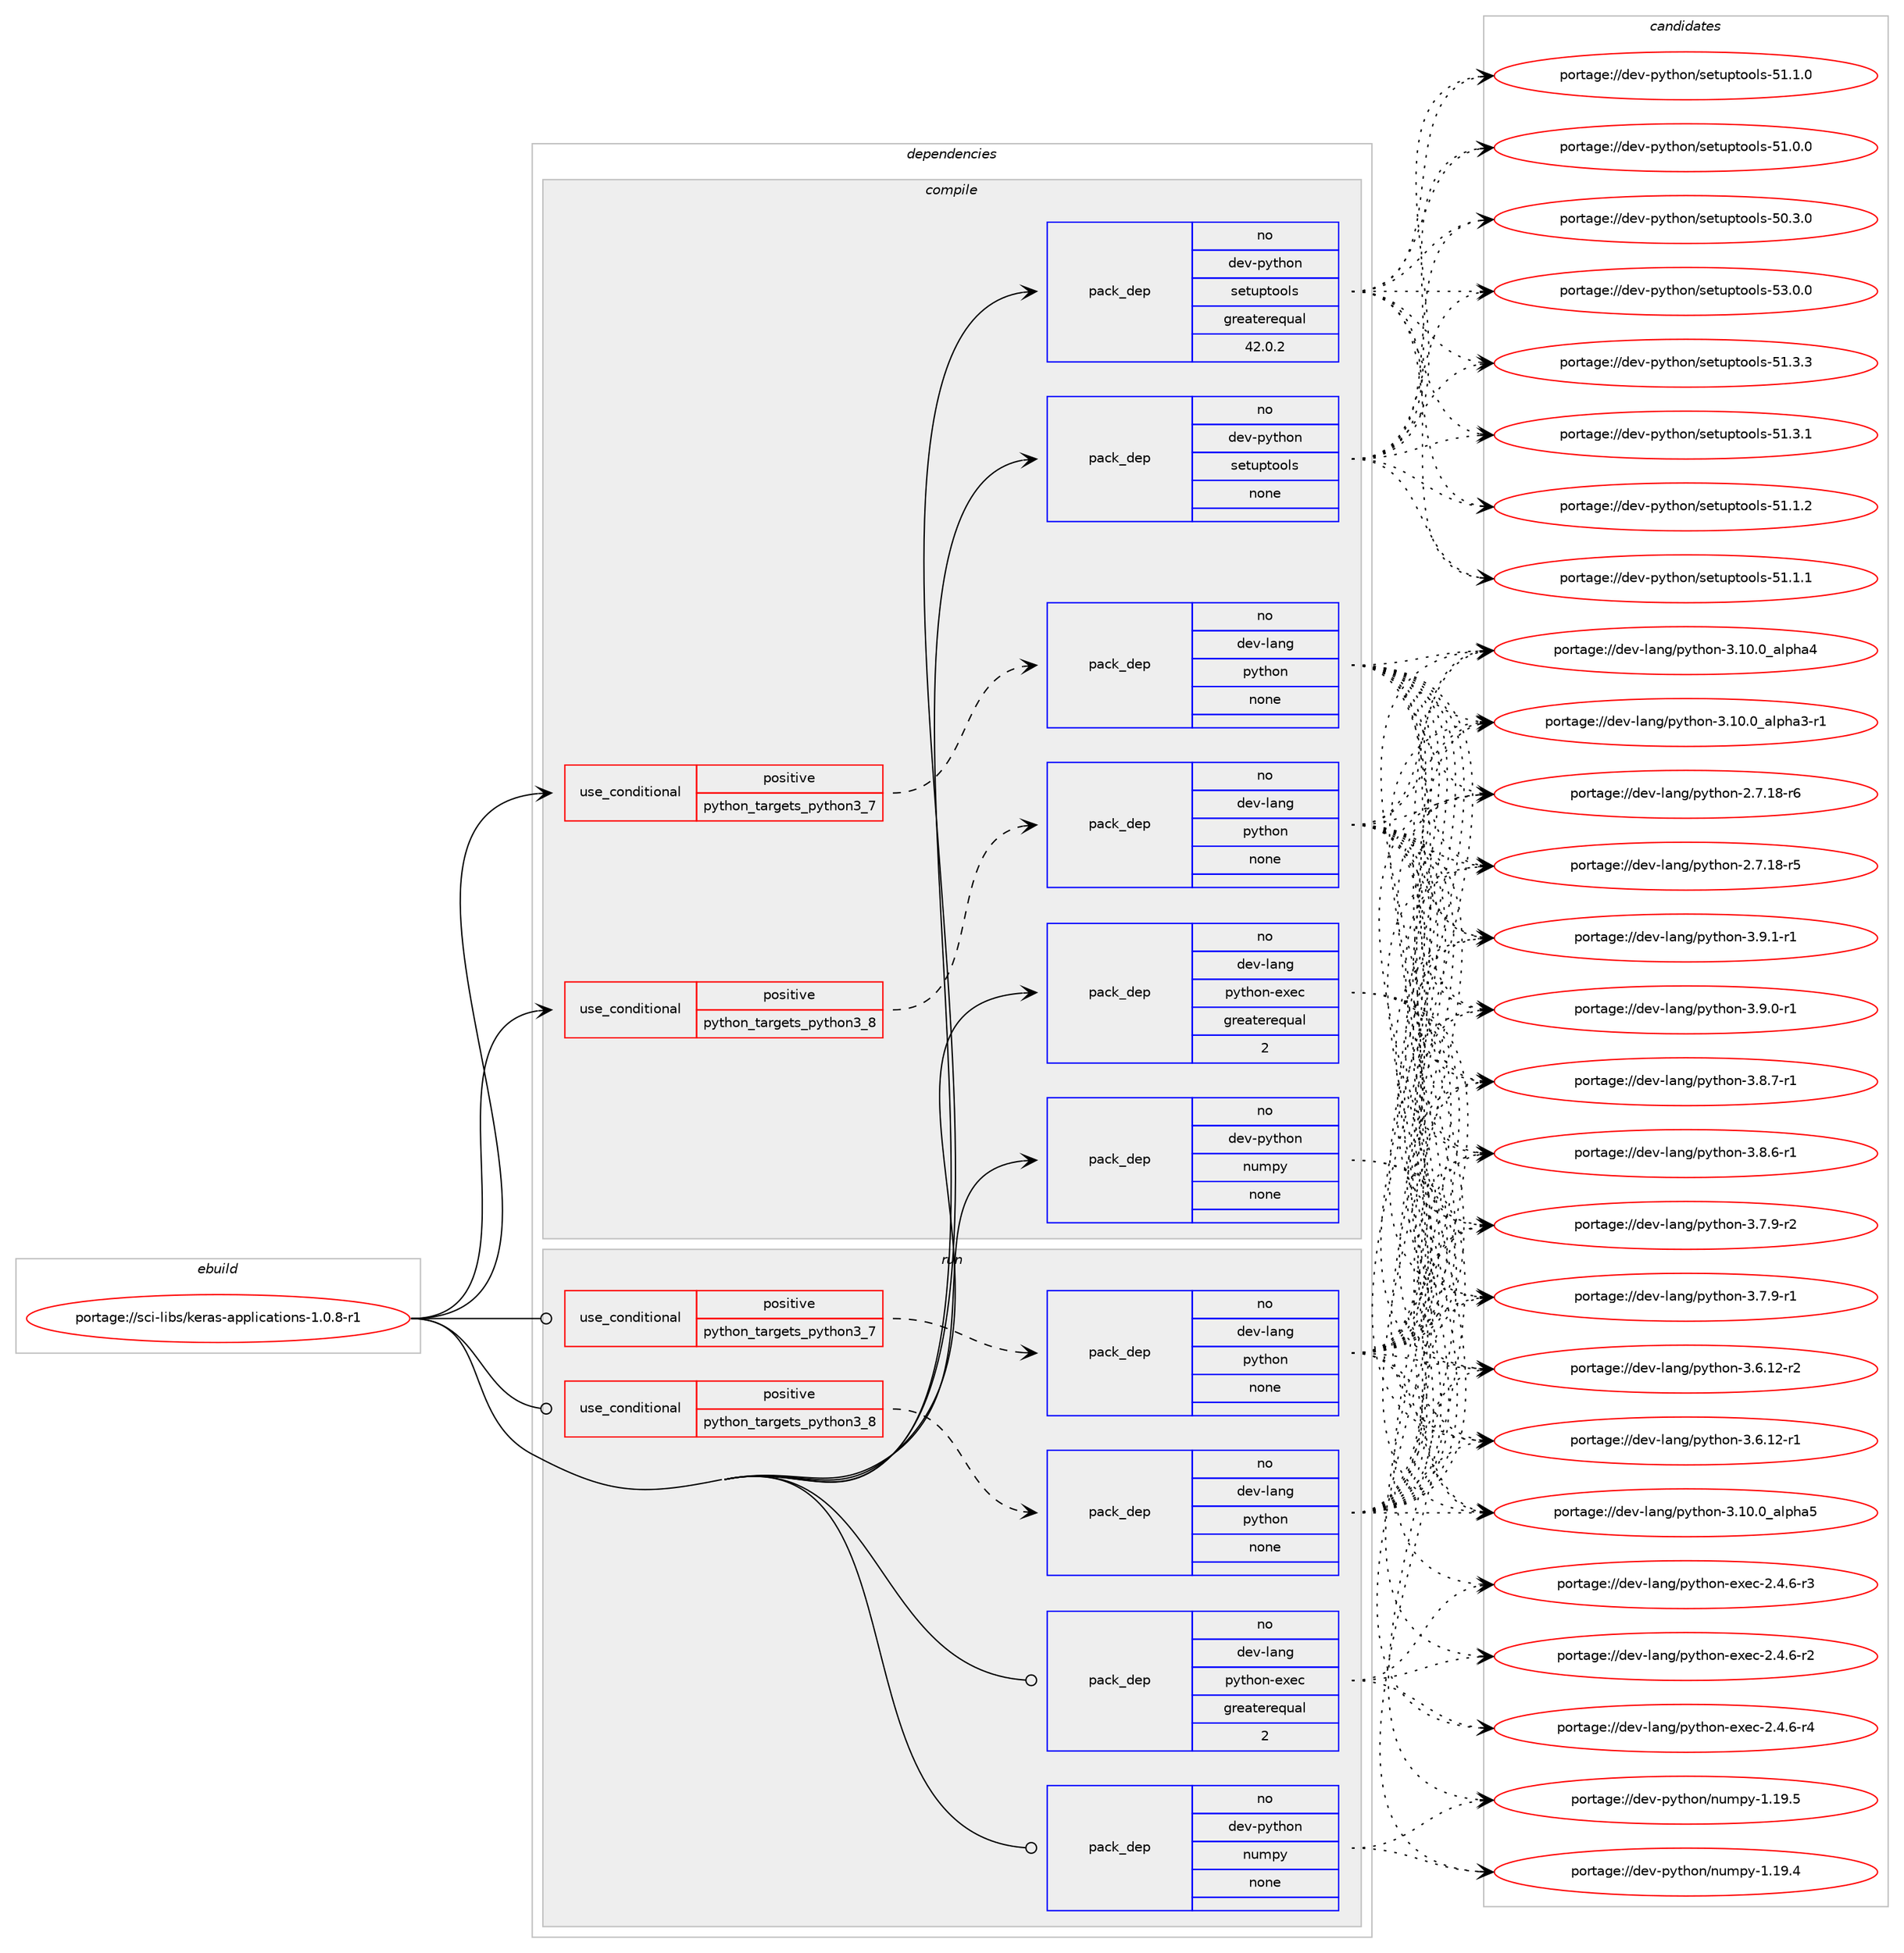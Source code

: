 digraph prolog {

# *************
# Graph options
# *************

newrank=true;
concentrate=true;
compound=true;
graph [rankdir=LR,fontname=Helvetica,fontsize=10,ranksep=1.5];#, ranksep=2.5, nodesep=0.2];
edge  [arrowhead=vee];
node  [fontname=Helvetica,fontsize=10];

# **********
# The ebuild
# **********

subgraph cluster_leftcol {
color=gray;
rank=same;
label=<<i>ebuild</i>>;
id [label="portage://sci-libs/keras-applications-1.0.8-r1", color=red, width=4, href="../sci-libs/keras-applications-1.0.8-r1.svg"];
}

# ****************
# The dependencies
# ****************

subgraph cluster_midcol {
color=gray;
label=<<i>dependencies</i>>;
subgraph cluster_compile {
fillcolor="#eeeeee";
style=filled;
label=<<i>compile</i>>;
subgraph cond5353 {
dependency17271 [label=<<TABLE BORDER="0" CELLBORDER="1" CELLSPACING="0" CELLPADDING="4"><TR><TD ROWSPAN="3" CELLPADDING="10">use_conditional</TD></TR><TR><TD>positive</TD></TR><TR><TD>python_targets_python3_7</TD></TR></TABLE>>, shape=none, color=red];
subgraph pack11790 {
dependency17272 [label=<<TABLE BORDER="0" CELLBORDER="1" CELLSPACING="0" CELLPADDING="4" WIDTH="220"><TR><TD ROWSPAN="6" CELLPADDING="30">pack_dep</TD></TR><TR><TD WIDTH="110">no</TD></TR><TR><TD>dev-lang</TD></TR><TR><TD>python</TD></TR><TR><TD>none</TD></TR><TR><TD></TD></TR></TABLE>>, shape=none, color=blue];
}
dependency17271:e -> dependency17272:w [weight=20,style="dashed",arrowhead="vee"];
}
id:e -> dependency17271:w [weight=20,style="solid",arrowhead="vee"];
subgraph cond5354 {
dependency17273 [label=<<TABLE BORDER="0" CELLBORDER="1" CELLSPACING="0" CELLPADDING="4"><TR><TD ROWSPAN="3" CELLPADDING="10">use_conditional</TD></TR><TR><TD>positive</TD></TR><TR><TD>python_targets_python3_8</TD></TR></TABLE>>, shape=none, color=red];
subgraph pack11791 {
dependency17274 [label=<<TABLE BORDER="0" CELLBORDER="1" CELLSPACING="0" CELLPADDING="4" WIDTH="220"><TR><TD ROWSPAN="6" CELLPADDING="30">pack_dep</TD></TR><TR><TD WIDTH="110">no</TD></TR><TR><TD>dev-lang</TD></TR><TR><TD>python</TD></TR><TR><TD>none</TD></TR><TR><TD></TD></TR></TABLE>>, shape=none, color=blue];
}
dependency17273:e -> dependency17274:w [weight=20,style="dashed",arrowhead="vee"];
}
id:e -> dependency17273:w [weight=20,style="solid",arrowhead="vee"];
subgraph pack11792 {
dependency17275 [label=<<TABLE BORDER="0" CELLBORDER="1" CELLSPACING="0" CELLPADDING="4" WIDTH="220"><TR><TD ROWSPAN="6" CELLPADDING="30">pack_dep</TD></TR><TR><TD WIDTH="110">no</TD></TR><TR><TD>dev-lang</TD></TR><TR><TD>python-exec</TD></TR><TR><TD>greaterequal</TD></TR><TR><TD>2</TD></TR></TABLE>>, shape=none, color=blue];
}
id:e -> dependency17275:w [weight=20,style="solid",arrowhead="vee"];
subgraph pack11793 {
dependency17276 [label=<<TABLE BORDER="0" CELLBORDER="1" CELLSPACING="0" CELLPADDING="4" WIDTH="220"><TR><TD ROWSPAN="6" CELLPADDING="30">pack_dep</TD></TR><TR><TD WIDTH="110">no</TD></TR><TR><TD>dev-python</TD></TR><TR><TD>numpy</TD></TR><TR><TD>none</TD></TR><TR><TD></TD></TR></TABLE>>, shape=none, color=blue];
}
id:e -> dependency17276:w [weight=20,style="solid",arrowhead="vee"];
subgraph pack11794 {
dependency17277 [label=<<TABLE BORDER="0" CELLBORDER="1" CELLSPACING="0" CELLPADDING="4" WIDTH="220"><TR><TD ROWSPAN="6" CELLPADDING="30">pack_dep</TD></TR><TR><TD WIDTH="110">no</TD></TR><TR><TD>dev-python</TD></TR><TR><TD>setuptools</TD></TR><TR><TD>greaterequal</TD></TR><TR><TD>42.0.2</TD></TR></TABLE>>, shape=none, color=blue];
}
id:e -> dependency17277:w [weight=20,style="solid",arrowhead="vee"];
subgraph pack11795 {
dependency17278 [label=<<TABLE BORDER="0" CELLBORDER="1" CELLSPACING="0" CELLPADDING="4" WIDTH="220"><TR><TD ROWSPAN="6" CELLPADDING="30">pack_dep</TD></TR><TR><TD WIDTH="110">no</TD></TR><TR><TD>dev-python</TD></TR><TR><TD>setuptools</TD></TR><TR><TD>none</TD></TR><TR><TD></TD></TR></TABLE>>, shape=none, color=blue];
}
id:e -> dependency17278:w [weight=20,style="solid",arrowhead="vee"];
}
subgraph cluster_compileandrun {
fillcolor="#eeeeee";
style=filled;
label=<<i>compile and run</i>>;
}
subgraph cluster_run {
fillcolor="#eeeeee";
style=filled;
label=<<i>run</i>>;
subgraph cond5355 {
dependency17279 [label=<<TABLE BORDER="0" CELLBORDER="1" CELLSPACING="0" CELLPADDING="4"><TR><TD ROWSPAN="3" CELLPADDING="10">use_conditional</TD></TR><TR><TD>positive</TD></TR><TR><TD>python_targets_python3_7</TD></TR></TABLE>>, shape=none, color=red];
subgraph pack11796 {
dependency17280 [label=<<TABLE BORDER="0" CELLBORDER="1" CELLSPACING="0" CELLPADDING="4" WIDTH="220"><TR><TD ROWSPAN="6" CELLPADDING="30">pack_dep</TD></TR><TR><TD WIDTH="110">no</TD></TR><TR><TD>dev-lang</TD></TR><TR><TD>python</TD></TR><TR><TD>none</TD></TR><TR><TD></TD></TR></TABLE>>, shape=none, color=blue];
}
dependency17279:e -> dependency17280:w [weight=20,style="dashed",arrowhead="vee"];
}
id:e -> dependency17279:w [weight=20,style="solid",arrowhead="odot"];
subgraph cond5356 {
dependency17281 [label=<<TABLE BORDER="0" CELLBORDER="1" CELLSPACING="0" CELLPADDING="4"><TR><TD ROWSPAN="3" CELLPADDING="10">use_conditional</TD></TR><TR><TD>positive</TD></TR><TR><TD>python_targets_python3_8</TD></TR></TABLE>>, shape=none, color=red];
subgraph pack11797 {
dependency17282 [label=<<TABLE BORDER="0" CELLBORDER="1" CELLSPACING="0" CELLPADDING="4" WIDTH="220"><TR><TD ROWSPAN="6" CELLPADDING="30">pack_dep</TD></TR><TR><TD WIDTH="110">no</TD></TR><TR><TD>dev-lang</TD></TR><TR><TD>python</TD></TR><TR><TD>none</TD></TR><TR><TD></TD></TR></TABLE>>, shape=none, color=blue];
}
dependency17281:e -> dependency17282:w [weight=20,style="dashed",arrowhead="vee"];
}
id:e -> dependency17281:w [weight=20,style="solid",arrowhead="odot"];
subgraph pack11798 {
dependency17283 [label=<<TABLE BORDER="0" CELLBORDER="1" CELLSPACING="0" CELLPADDING="4" WIDTH="220"><TR><TD ROWSPAN="6" CELLPADDING="30">pack_dep</TD></TR><TR><TD WIDTH="110">no</TD></TR><TR><TD>dev-lang</TD></TR><TR><TD>python-exec</TD></TR><TR><TD>greaterequal</TD></TR><TR><TD>2</TD></TR></TABLE>>, shape=none, color=blue];
}
id:e -> dependency17283:w [weight=20,style="solid",arrowhead="odot"];
subgraph pack11799 {
dependency17284 [label=<<TABLE BORDER="0" CELLBORDER="1" CELLSPACING="0" CELLPADDING="4" WIDTH="220"><TR><TD ROWSPAN="6" CELLPADDING="30">pack_dep</TD></TR><TR><TD WIDTH="110">no</TD></TR><TR><TD>dev-python</TD></TR><TR><TD>numpy</TD></TR><TR><TD>none</TD></TR><TR><TD></TD></TR></TABLE>>, shape=none, color=blue];
}
id:e -> dependency17284:w [weight=20,style="solid",arrowhead="odot"];
}
}

# **************
# The candidates
# **************

subgraph cluster_choices {
rank=same;
color=gray;
label=<<i>candidates</i>>;

subgraph choice11790 {
color=black;
nodesep=1;
choice1001011184510897110103471121211161041111104551465746494511449 [label="portage://dev-lang/python-3.9.1-r1", color=red, width=4,href="../dev-lang/python-3.9.1-r1.svg"];
choice1001011184510897110103471121211161041111104551465746484511449 [label="portage://dev-lang/python-3.9.0-r1", color=red, width=4,href="../dev-lang/python-3.9.0-r1.svg"];
choice1001011184510897110103471121211161041111104551465646554511449 [label="portage://dev-lang/python-3.8.7-r1", color=red, width=4,href="../dev-lang/python-3.8.7-r1.svg"];
choice1001011184510897110103471121211161041111104551465646544511449 [label="portage://dev-lang/python-3.8.6-r1", color=red, width=4,href="../dev-lang/python-3.8.6-r1.svg"];
choice1001011184510897110103471121211161041111104551465546574511450 [label="portage://dev-lang/python-3.7.9-r2", color=red, width=4,href="../dev-lang/python-3.7.9-r2.svg"];
choice1001011184510897110103471121211161041111104551465546574511449 [label="portage://dev-lang/python-3.7.9-r1", color=red, width=4,href="../dev-lang/python-3.7.9-r1.svg"];
choice100101118451089711010347112121116104111110455146544649504511450 [label="portage://dev-lang/python-3.6.12-r2", color=red, width=4,href="../dev-lang/python-3.6.12-r2.svg"];
choice100101118451089711010347112121116104111110455146544649504511449 [label="portage://dev-lang/python-3.6.12-r1", color=red, width=4,href="../dev-lang/python-3.6.12-r1.svg"];
choice1001011184510897110103471121211161041111104551464948464895971081121049753 [label="portage://dev-lang/python-3.10.0_alpha5", color=red, width=4,href="../dev-lang/python-3.10.0_alpha5.svg"];
choice1001011184510897110103471121211161041111104551464948464895971081121049752 [label="portage://dev-lang/python-3.10.0_alpha4", color=red, width=4,href="../dev-lang/python-3.10.0_alpha4.svg"];
choice10010111845108971101034711212111610411111045514649484648959710811210497514511449 [label="portage://dev-lang/python-3.10.0_alpha3-r1", color=red, width=4,href="../dev-lang/python-3.10.0_alpha3-r1.svg"];
choice100101118451089711010347112121116104111110455046554649564511454 [label="portage://dev-lang/python-2.7.18-r6", color=red, width=4,href="../dev-lang/python-2.7.18-r6.svg"];
choice100101118451089711010347112121116104111110455046554649564511453 [label="portage://dev-lang/python-2.7.18-r5", color=red, width=4,href="../dev-lang/python-2.7.18-r5.svg"];
dependency17272:e -> choice1001011184510897110103471121211161041111104551465746494511449:w [style=dotted,weight="100"];
dependency17272:e -> choice1001011184510897110103471121211161041111104551465746484511449:w [style=dotted,weight="100"];
dependency17272:e -> choice1001011184510897110103471121211161041111104551465646554511449:w [style=dotted,weight="100"];
dependency17272:e -> choice1001011184510897110103471121211161041111104551465646544511449:w [style=dotted,weight="100"];
dependency17272:e -> choice1001011184510897110103471121211161041111104551465546574511450:w [style=dotted,weight="100"];
dependency17272:e -> choice1001011184510897110103471121211161041111104551465546574511449:w [style=dotted,weight="100"];
dependency17272:e -> choice100101118451089711010347112121116104111110455146544649504511450:w [style=dotted,weight="100"];
dependency17272:e -> choice100101118451089711010347112121116104111110455146544649504511449:w [style=dotted,weight="100"];
dependency17272:e -> choice1001011184510897110103471121211161041111104551464948464895971081121049753:w [style=dotted,weight="100"];
dependency17272:e -> choice1001011184510897110103471121211161041111104551464948464895971081121049752:w [style=dotted,weight="100"];
dependency17272:e -> choice10010111845108971101034711212111610411111045514649484648959710811210497514511449:w [style=dotted,weight="100"];
dependency17272:e -> choice100101118451089711010347112121116104111110455046554649564511454:w [style=dotted,weight="100"];
dependency17272:e -> choice100101118451089711010347112121116104111110455046554649564511453:w [style=dotted,weight="100"];
}
subgraph choice11791 {
color=black;
nodesep=1;
choice1001011184510897110103471121211161041111104551465746494511449 [label="portage://dev-lang/python-3.9.1-r1", color=red, width=4,href="../dev-lang/python-3.9.1-r1.svg"];
choice1001011184510897110103471121211161041111104551465746484511449 [label="portage://dev-lang/python-3.9.0-r1", color=red, width=4,href="../dev-lang/python-3.9.0-r1.svg"];
choice1001011184510897110103471121211161041111104551465646554511449 [label="portage://dev-lang/python-3.8.7-r1", color=red, width=4,href="../dev-lang/python-3.8.7-r1.svg"];
choice1001011184510897110103471121211161041111104551465646544511449 [label="portage://dev-lang/python-3.8.6-r1", color=red, width=4,href="../dev-lang/python-3.8.6-r1.svg"];
choice1001011184510897110103471121211161041111104551465546574511450 [label="portage://dev-lang/python-3.7.9-r2", color=red, width=4,href="../dev-lang/python-3.7.9-r2.svg"];
choice1001011184510897110103471121211161041111104551465546574511449 [label="portage://dev-lang/python-3.7.9-r1", color=red, width=4,href="../dev-lang/python-3.7.9-r1.svg"];
choice100101118451089711010347112121116104111110455146544649504511450 [label="portage://dev-lang/python-3.6.12-r2", color=red, width=4,href="../dev-lang/python-3.6.12-r2.svg"];
choice100101118451089711010347112121116104111110455146544649504511449 [label="portage://dev-lang/python-3.6.12-r1", color=red, width=4,href="../dev-lang/python-3.6.12-r1.svg"];
choice1001011184510897110103471121211161041111104551464948464895971081121049753 [label="portage://dev-lang/python-3.10.0_alpha5", color=red, width=4,href="../dev-lang/python-3.10.0_alpha5.svg"];
choice1001011184510897110103471121211161041111104551464948464895971081121049752 [label="portage://dev-lang/python-3.10.0_alpha4", color=red, width=4,href="../dev-lang/python-3.10.0_alpha4.svg"];
choice10010111845108971101034711212111610411111045514649484648959710811210497514511449 [label="portage://dev-lang/python-3.10.0_alpha3-r1", color=red, width=4,href="../dev-lang/python-3.10.0_alpha3-r1.svg"];
choice100101118451089711010347112121116104111110455046554649564511454 [label="portage://dev-lang/python-2.7.18-r6", color=red, width=4,href="../dev-lang/python-2.7.18-r6.svg"];
choice100101118451089711010347112121116104111110455046554649564511453 [label="portage://dev-lang/python-2.7.18-r5", color=red, width=4,href="../dev-lang/python-2.7.18-r5.svg"];
dependency17274:e -> choice1001011184510897110103471121211161041111104551465746494511449:w [style=dotted,weight="100"];
dependency17274:e -> choice1001011184510897110103471121211161041111104551465746484511449:w [style=dotted,weight="100"];
dependency17274:e -> choice1001011184510897110103471121211161041111104551465646554511449:w [style=dotted,weight="100"];
dependency17274:e -> choice1001011184510897110103471121211161041111104551465646544511449:w [style=dotted,weight="100"];
dependency17274:e -> choice1001011184510897110103471121211161041111104551465546574511450:w [style=dotted,weight="100"];
dependency17274:e -> choice1001011184510897110103471121211161041111104551465546574511449:w [style=dotted,weight="100"];
dependency17274:e -> choice100101118451089711010347112121116104111110455146544649504511450:w [style=dotted,weight="100"];
dependency17274:e -> choice100101118451089711010347112121116104111110455146544649504511449:w [style=dotted,weight="100"];
dependency17274:e -> choice1001011184510897110103471121211161041111104551464948464895971081121049753:w [style=dotted,weight="100"];
dependency17274:e -> choice1001011184510897110103471121211161041111104551464948464895971081121049752:w [style=dotted,weight="100"];
dependency17274:e -> choice10010111845108971101034711212111610411111045514649484648959710811210497514511449:w [style=dotted,weight="100"];
dependency17274:e -> choice100101118451089711010347112121116104111110455046554649564511454:w [style=dotted,weight="100"];
dependency17274:e -> choice100101118451089711010347112121116104111110455046554649564511453:w [style=dotted,weight="100"];
}
subgraph choice11792 {
color=black;
nodesep=1;
choice10010111845108971101034711212111610411111045101120101994550465246544511452 [label="portage://dev-lang/python-exec-2.4.6-r4", color=red, width=4,href="../dev-lang/python-exec-2.4.6-r4.svg"];
choice10010111845108971101034711212111610411111045101120101994550465246544511451 [label="portage://dev-lang/python-exec-2.4.6-r3", color=red, width=4,href="../dev-lang/python-exec-2.4.6-r3.svg"];
choice10010111845108971101034711212111610411111045101120101994550465246544511450 [label="portage://dev-lang/python-exec-2.4.6-r2", color=red, width=4,href="../dev-lang/python-exec-2.4.6-r2.svg"];
dependency17275:e -> choice10010111845108971101034711212111610411111045101120101994550465246544511452:w [style=dotted,weight="100"];
dependency17275:e -> choice10010111845108971101034711212111610411111045101120101994550465246544511451:w [style=dotted,weight="100"];
dependency17275:e -> choice10010111845108971101034711212111610411111045101120101994550465246544511450:w [style=dotted,weight="100"];
}
subgraph choice11793 {
color=black;
nodesep=1;
choice100101118451121211161041111104711011710911212145494649574653 [label="portage://dev-python/numpy-1.19.5", color=red, width=4,href="../dev-python/numpy-1.19.5.svg"];
choice100101118451121211161041111104711011710911212145494649574652 [label="portage://dev-python/numpy-1.19.4", color=red, width=4,href="../dev-python/numpy-1.19.4.svg"];
dependency17276:e -> choice100101118451121211161041111104711011710911212145494649574653:w [style=dotted,weight="100"];
dependency17276:e -> choice100101118451121211161041111104711011710911212145494649574652:w [style=dotted,weight="100"];
}
subgraph choice11794 {
color=black;
nodesep=1;
choice100101118451121211161041111104711510111611711211611111110811545535146484648 [label="portage://dev-python/setuptools-53.0.0", color=red, width=4,href="../dev-python/setuptools-53.0.0.svg"];
choice100101118451121211161041111104711510111611711211611111110811545534946514651 [label="portage://dev-python/setuptools-51.3.3", color=red, width=4,href="../dev-python/setuptools-51.3.3.svg"];
choice100101118451121211161041111104711510111611711211611111110811545534946514649 [label="portage://dev-python/setuptools-51.3.1", color=red, width=4,href="../dev-python/setuptools-51.3.1.svg"];
choice100101118451121211161041111104711510111611711211611111110811545534946494650 [label="portage://dev-python/setuptools-51.1.2", color=red, width=4,href="../dev-python/setuptools-51.1.2.svg"];
choice100101118451121211161041111104711510111611711211611111110811545534946494649 [label="portage://dev-python/setuptools-51.1.1", color=red, width=4,href="../dev-python/setuptools-51.1.1.svg"];
choice100101118451121211161041111104711510111611711211611111110811545534946494648 [label="portage://dev-python/setuptools-51.1.0", color=red, width=4,href="../dev-python/setuptools-51.1.0.svg"];
choice100101118451121211161041111104711510111611711211611111110811545534946484648 [label="portage://dev-python/setuptools-51.0.0", color=red, width=4,href="../dev-python/setuptools-51.0.0.svg"];
choice100101118451121211161041111104711510111611711211611111110811545534846514648 [label="portage://dev-python/setuptools-50.3.0", color=red, width=4,href="../dev-python/setuptools-50.3.0.svg"];
dependency17277:e -> choice100101118451121211161041111104711510111611711211611111110811545535146484648:w [style=dotted,weight="100"];
dependency17277:e -> choice100101118451121211161041111104711510111611711211611111110811545534946514651:w [style=dotted,weight="100"];
dependency17277:e -> choice100101118451121211161041111104711510111611711211611111110811545534946514649:w [style=dotted,weight="100"];
dependency17277:e -> choice100101118451121211161041111104711510111611711211611111110811545534946494650:w [style=dotted,weight="100"];
dependency17277:e -> choice100101118451121211161041111104711510111611711211611111110811545534946494649:w [style=dotted,weight="100"];
dependency17277:e -> choice100101118451121211161041111104711510111611711211611111110811545534946494648:w [style=dotted,weight="100"];
dependency17277:e -> choice100101118451121211161041111104711510111611711211611111110811545534946484648:w [style=dotted,weight="100"];
dependency17277:e -> choice100101118451121211161041111104711510111611711211611111110811545534846514648:w [style=dotted,weight="100"];
}
subgraph choice11795 {
color=black;
nodesep=1;
choice100101118451121211161041111104711510111611711211611111110811545535146484648 [label="portage://dev-python/setuptools-53.0.0", color=red, width=4,href="../dev-python/setuptools-53.0.0.svg"];
choice100101118451121211161041111104711510111611711211611111110811545534946514651 [label="portage://dev-python/setuptools-51.3.3", color=red, width=4,href="../dev-python/setuptools-51.3.3.svg"];
choice100101118451121211161041111104711510111611711211611111110811545534946514649 [label="portage://dev-python/setuptools-51.3.1", color=red, width=4,href="../dev-python/setuptools-51.3.1.svg"];
choice100101118451121211161041111104711510111611711211611111110811545534946494650 [label="portage://dev-python/setuptools-51.1.2", color=red, width=4,href="../dev-python/setuptools-51.1.2.svg"];
choice100101118451121211161041111104711510111611711211611111110811545534946494649 [label="portage://dev-python/setuptools-51.1.1", color=red, width=4,href="../dev-python/setuptools-51.1.1.svg"];
choice100101118451121211161041111104711510111611711211611111110811545534946494648 [label="portage://dev-python/setuptools-51.1.0", color=red, width=4,href="../dev-python/setuptools-51.1.0.svg"];
choice100101118451121211161041111104711510111611711211611111110811545534946484648 [label="portage://dev-python/setuptools-51.0.0", color=red, width=4,href="../dev-python/setuptools-51.0.0.svg"];
choice100101118451121211161041111104711510111611711211611111110811545534846514648 [label="portage://dev-python/setuptools-50.3.0", color=red, width=4,href="../dev-python/setuptools-50.3.0.svg"];
dependency17278:e -> choice100101118451121211161041111104711510111611711211611111110811545535146484648:w [style=dotted,weight="100"];
dependency17278:e -> choice100101118451121211161041111104711510111611711211611111110811545534946514651:w [style=dotted,weight="100"];
dependency17278:e -> choice100101118451121211161041111104711510111611711211611111110811545534946514649:w [style=dotted,weight="100"];
dependency17278:e -> choice100101118451121211161041111104711510111611711211611111110811545534946494650:w [style=dotted,weight="100"];
dependency17278:e -> choice100101118451121211161041111104711510111611711211611111110811545534946494649:w [style=dotted,weight="100"];
dependency17278:e -> choice100101118451121211161041111104711510111611711211611111110811545534946494648:w [style=dotted,weight="100"];
dependency17278:e -> choice100101118451121211161041111104711510111611711211611111110811545534946484648:w [style=dotted,weight="100"];
dependency17278:e -> choice100101118451121211161041111104711510111611711211611111110811545534846514648:w [style=dotted,weight="100"];
}
subgraph choice11796 {
color=black;
nodesep=1;
choice1001011184510897110103471121211161041111104551465746494511449 [label="portage://dev-lang/python-3.9.1-r1", color=red, width=4,href="../dev-lang/python-3.9.1-r1.svg"];
choice1001011184510897110103471121211161041111104551465746484511449 [label="portage://dev-lang/python-3.9.0-r1", color=red, width=4,href="../dev-lang/python-3.9.0-r1.svg"];
choice1001011184510897110103471121211161041111104551465646554511449 [label="portage://dev-lang/python-3.8.7-r1", color=red, width=4,href="../dev-lang/python-3.8.7-r1.svg"];
choice1001011184510897110103471121211161041111104551465646544511449 [label="portage://dev-lang/python-3.8.6-r1", color=red, width=4,href="../dev-lang/python-3.8.6-r1.svg"];
choice1001011184510897110103471121211161041111104551465546574511450 [label="portage://dev-lang/python-3.7.9-r2", color=red, width=4,href="../dev-lang/python-3.7.9-r2.svg"];
choice1001011184510897110103471121211161041111104551465546574511449 [label="portage://dev-lang/python-3.7.9-r1", color=red, width=4,href="../dev-lang/python-3.7.9-r1.svg"];
choice100101118451089711010347112121116104111110455146544649504511450 [label="portage://dev-lang/python-3.6.12-r2", color=red, width=4,href="../dev-lang/python-3.6.12-r2.svg"];
choice100101118451089711010347112121116104111110455146544649504511449 [label="portage://dev-lang/python-3.6.12-r1", color=red, width=4,href="../dev-lang/python-3.6.12-r1.svg"];
choice1001011184510897110103471121211161041111104551464948464895971081121049753 [label="portage://dev-lang/python-3.10.0_alpha5", color=red, width=4,href="../dev-lang/python-3.10.0_alpha5.svg"];
choice1001011184510897110103471121211161041111104551464948464895971081121049752 [label="portage://dev-lang/python-3.10.0_alpha4", color=red, width=4,href="../dev-lang/python-3.10.0_alpha4.svg"];
choice10010111845108971101034711212111610411111045514649484648959710811210497514511449 [label="portage://dev-lang/python-3.10.0_alpha3-r1", color=red, width=4,href="../dev-lang/python-3.10.0_alpha3-r1.svg"];
choice100101118451089711010347112121116104111110455046554649564511454 [label="portage://dev-lang/python-2.7.18-r6", color=red, width=4,href="../dev-lang/python-2.7.18-r6.svg"];
choice100101118451089711010347112121116104111110455046554649564511453 [label="portage://dev-lang/python-2.7.18-r5", color=red, width=4,href="../dev-lang/python-2.7.18-r5.svg"];
dependency17280:e -> choice1001011184510897110103471121211161041111104551465746494511449:w [style=dotted,weight="100"];
dependency17280:e -> choice1001011184510897110103471121211161041111104551465746484511449:w [style=dotted,weight="100"];
dependency17280:e -> choice1001011184510897110103471121211161041111104551465646554511449:w [style=dotted,weight="100"];
dependency17280:e -> choice1001011184510897110103471121211161041111104551465646544511449:w [style=dotted,weight="100"];
dependency17280:e -> choice1001011184510897110103471121211161041111104551465546574511450:w [style=dotted,weight="100"];
dependency17280:e -> choice1001011184510897110103471121211161041111104551465546574511449:w [style=dotted,weight="100"];
dependency17280:e -> choice100101118451089711010347112121116104111110455146544649504511450:w [style=dotted,weight="100"];
dependency17280:e -> choice100101118451089711010347112121116104111110455146544649504511449:w [style=dotted,weight="100"];
dependency17280:e -> choice1001011184510897110103471121211161041111104551464948464895971081121049753:w [style=dotted,weight="100"];
dependency17280:e -> choice1001011184510897110103471121211161041111104551464948464895971081121049752:w [style=dotted,weight="100"];
dependency17280:e -> choice10010111845108971101034711212111610411111045514649484648959710811210497514511449:w [style=dotted,weight="100"];
dependency17280:e -> choice100101118451089711010347112121116104111110455046554649564511454:w [style=dotted,weight="100"];
dependency17280:e -> choice100101118451089711010347112121116104111110455046554649564511453:w [style=dotted,weight="100"];
}
subgraph choice11797 {
color=black;
nodesep=1;
choice1001011184510897110103471121211161041111104551465746494511449 [label="portage://dev-lang/python-3.9.1-r1", color=red, width=4,href="../dev-lang/python-3.9.1-r1.svg"];
choice1001011184510897110103471121211161041111104551465746484511449 [label="portage://dev-lang/python-3.9.0-r1", color=red, width=4,href="../dev-lang/python-3.9.0-r1.svg"];
choice1001011184510897110103471121211161041111104551465646554511449 [label="portage://dev-lang/python-3.8.7-r1", color=red, width=4,href="../dev-lang/python-3.8.7-r1.svg"];
choice1001011184510897110103471121211161041111104551465646544511449 [label="portage://dev-lang/python-3.8.6-r1", color=red, width=4,href="../dev-lang/python-3.8.6-r1.svg"];
choice1001011184510897110103471121211161041111104551465546574511450 [label="portage://dev-lang/python-3.7.9-r2", color=red, width=4,href="../dev-lang/python-3.7.9-r2.svg"];
choice1001011184510897110103471121211161041111104551465546574511449 [label="portage://dev-lang/python-3.7.9-r1", color=red, width=4,href="../dev-lang/python-3.7.9-r1.svg"];
choice100101118451089711010347112121116104111110455146544649504511450 [label="portage://dev-lang/python-3.6.12-r2", color=red, width=4,href="../dev-lang/python-3.6.12-r2.svg"];
choice100101118451089711010347112121116104111110455146544649504511449 [label="portage://dev-lang/python-3.6.12-r1", color=red, width=4,href="../dev-lang/python-3.6.12-r1.svg"];
choice1001011184510897110103471121211161041111104551464948464895971081121049753 [label="portage://dev-lang/python-3.10.0_alpha5", color=red, width=4,href="../dev-lang/python-3.10.0_alpha5.svg"];
choice1001011184510897110103471121211161041111104551464948464895971081121049752 [label="portage://dev-lang/python-3.10.0_alpha4", color=red, width=4,href="../dev-lang/python-3.10.0_alpha4.svg"];
choice10010111845108971101034711212111610411111045514649484648959710811210497514511449 [label="portage://dev-lang/python-3.10.0_alpha3-r1", color=red, width=4,href="../dev-lang/python-3.10.0_alpha3-r1.svg"];
choice100101118451089711010347112121116104111110455046554649564511454 [label="portage://dev-lang/python-2.7.18-r6", color=red, width=4,href="../dev-lang/python-2.7.18-r6.svg"];
choice100101118451089711010347112121116104111110455046554649564511453 [label="portage://dev-lang/python-2.7.18-r5", color=red, width=4,href="../dev-lang/python-2.7.18-r5.svg"];
dependency17282:e -> choice1001011184510897110103471121211161041111104551465746494511449:w [style=dotted,weight="100"];
dependency17282:e -> choice1001011184510897110103471121211161041111104551465746484511449:w [style=dotted,weight="100"];
dependency17282:e -> choice1001011184510897110103471121211161041111104551465646554511449:w [style=dotted,weight="100"];
dependency17282:e -> choice1001011184510897110103471121211161041111104551465646544511449:w [style=dotted,weight="100"];
dependency17282:e -> choice1001011184510897110103471121211161041111104551465546574511450:w [style=dotted,weight="100"];
dependency17282:e -> choice1001011184510897110103471121211161041111104551465546574511449:w [style=dotted,weight="100"];
dependency17282:e -> choice100101118451089711010347112121116104111110455146544649504511450:w [style=dotted,weight="100"];
dependency17282:e -> choice100101118451089711010347112121116104111110455146544649504511449:w [style=dotted,weight="100"];
dependency17282:e -> choice1001011184510897110103471121211161041111104551464948464895971081121049753:w [style=dotted,weight="100"];
dependency17282:e -> choice1001011184510897110103471121211161041111104551464948464895971081121049752:w [style=dotted,weight="100"];
dependency17282:e -> choice10010111845108971101034711212111610411111045514649484648959710811210497514511449:w [style=dotted,weight="100"];
dependency17282:e -> choice100101118451089711010347112121116104111110455046554649564511454:w [style=dotted,weight="100"];
dependency17282:e -> choice100101118451089711010347112121116104111110455046554649564511453:w [style=dotted,weight="100"];
}
subgraph choice11798 {
color=black;
nodesep=1;
choice10010111845108971101034711212111610411111045101120101994550465246544511452 [label="portage://dev-lang/python-exec-2.4.6-r4", color=red, width=4,href="../dev-lang/python-exec-2.4.6-r4.svg"];
choice10010111845108971101034711212111610411111045101120101994550465246544511451 [label="portage://dev-lang/python-exec-2.4.6-r3", color=red, width=4,href="../dev-lang/python-exec-2.4.6-r3.svg"];
choice10010111845108971101034711212111610411111045101120101994550465246544511450 [label="portage://dev-lang/python-exec-2.4.6-r2", color=red, width=4,href="../dev-lang/python-exec-2.4.6-r2.svg"];
dependency17283:e -> choice10010111845108971101034711212111610411111045101120101994550465246544511452:w [style=dotted,weight="100"];
dependency17283:e -> choice10010111845108971101034711212111610411111045101120101994550465246544511451:w [style=dotted,weight="100"];
dependency17283:e -> choice10010111845108971101034711212111610411111045101120101994550465246544511450:w [style=dotted,weight="100"];
}
subgraph choice11799 {
color=black;
nodesep=1;
choice100101118451121211161041111104711011710911212145494649574653 [label="portage://dev-python/numpy-1.19.5", color=red, width=4,href="../dev-python/numpy-1.19.5.svg"];
choice100101118451121211161041111104711011710911212145494649574652 [label="portage://dev-python/numpy-1.19.4", color=red, width=4,href="../dev-python/numpy-1.19.4.svg"];
dependency17284:e -> choice100101118451121211161041111104711011710911212145494649574653:w [style=dotted,weight="100"];
dependency17284:e -> choice100101118451121211161041111104711011710911212145494649574652:w [style=dotted,weight="100"];
}
}

}
